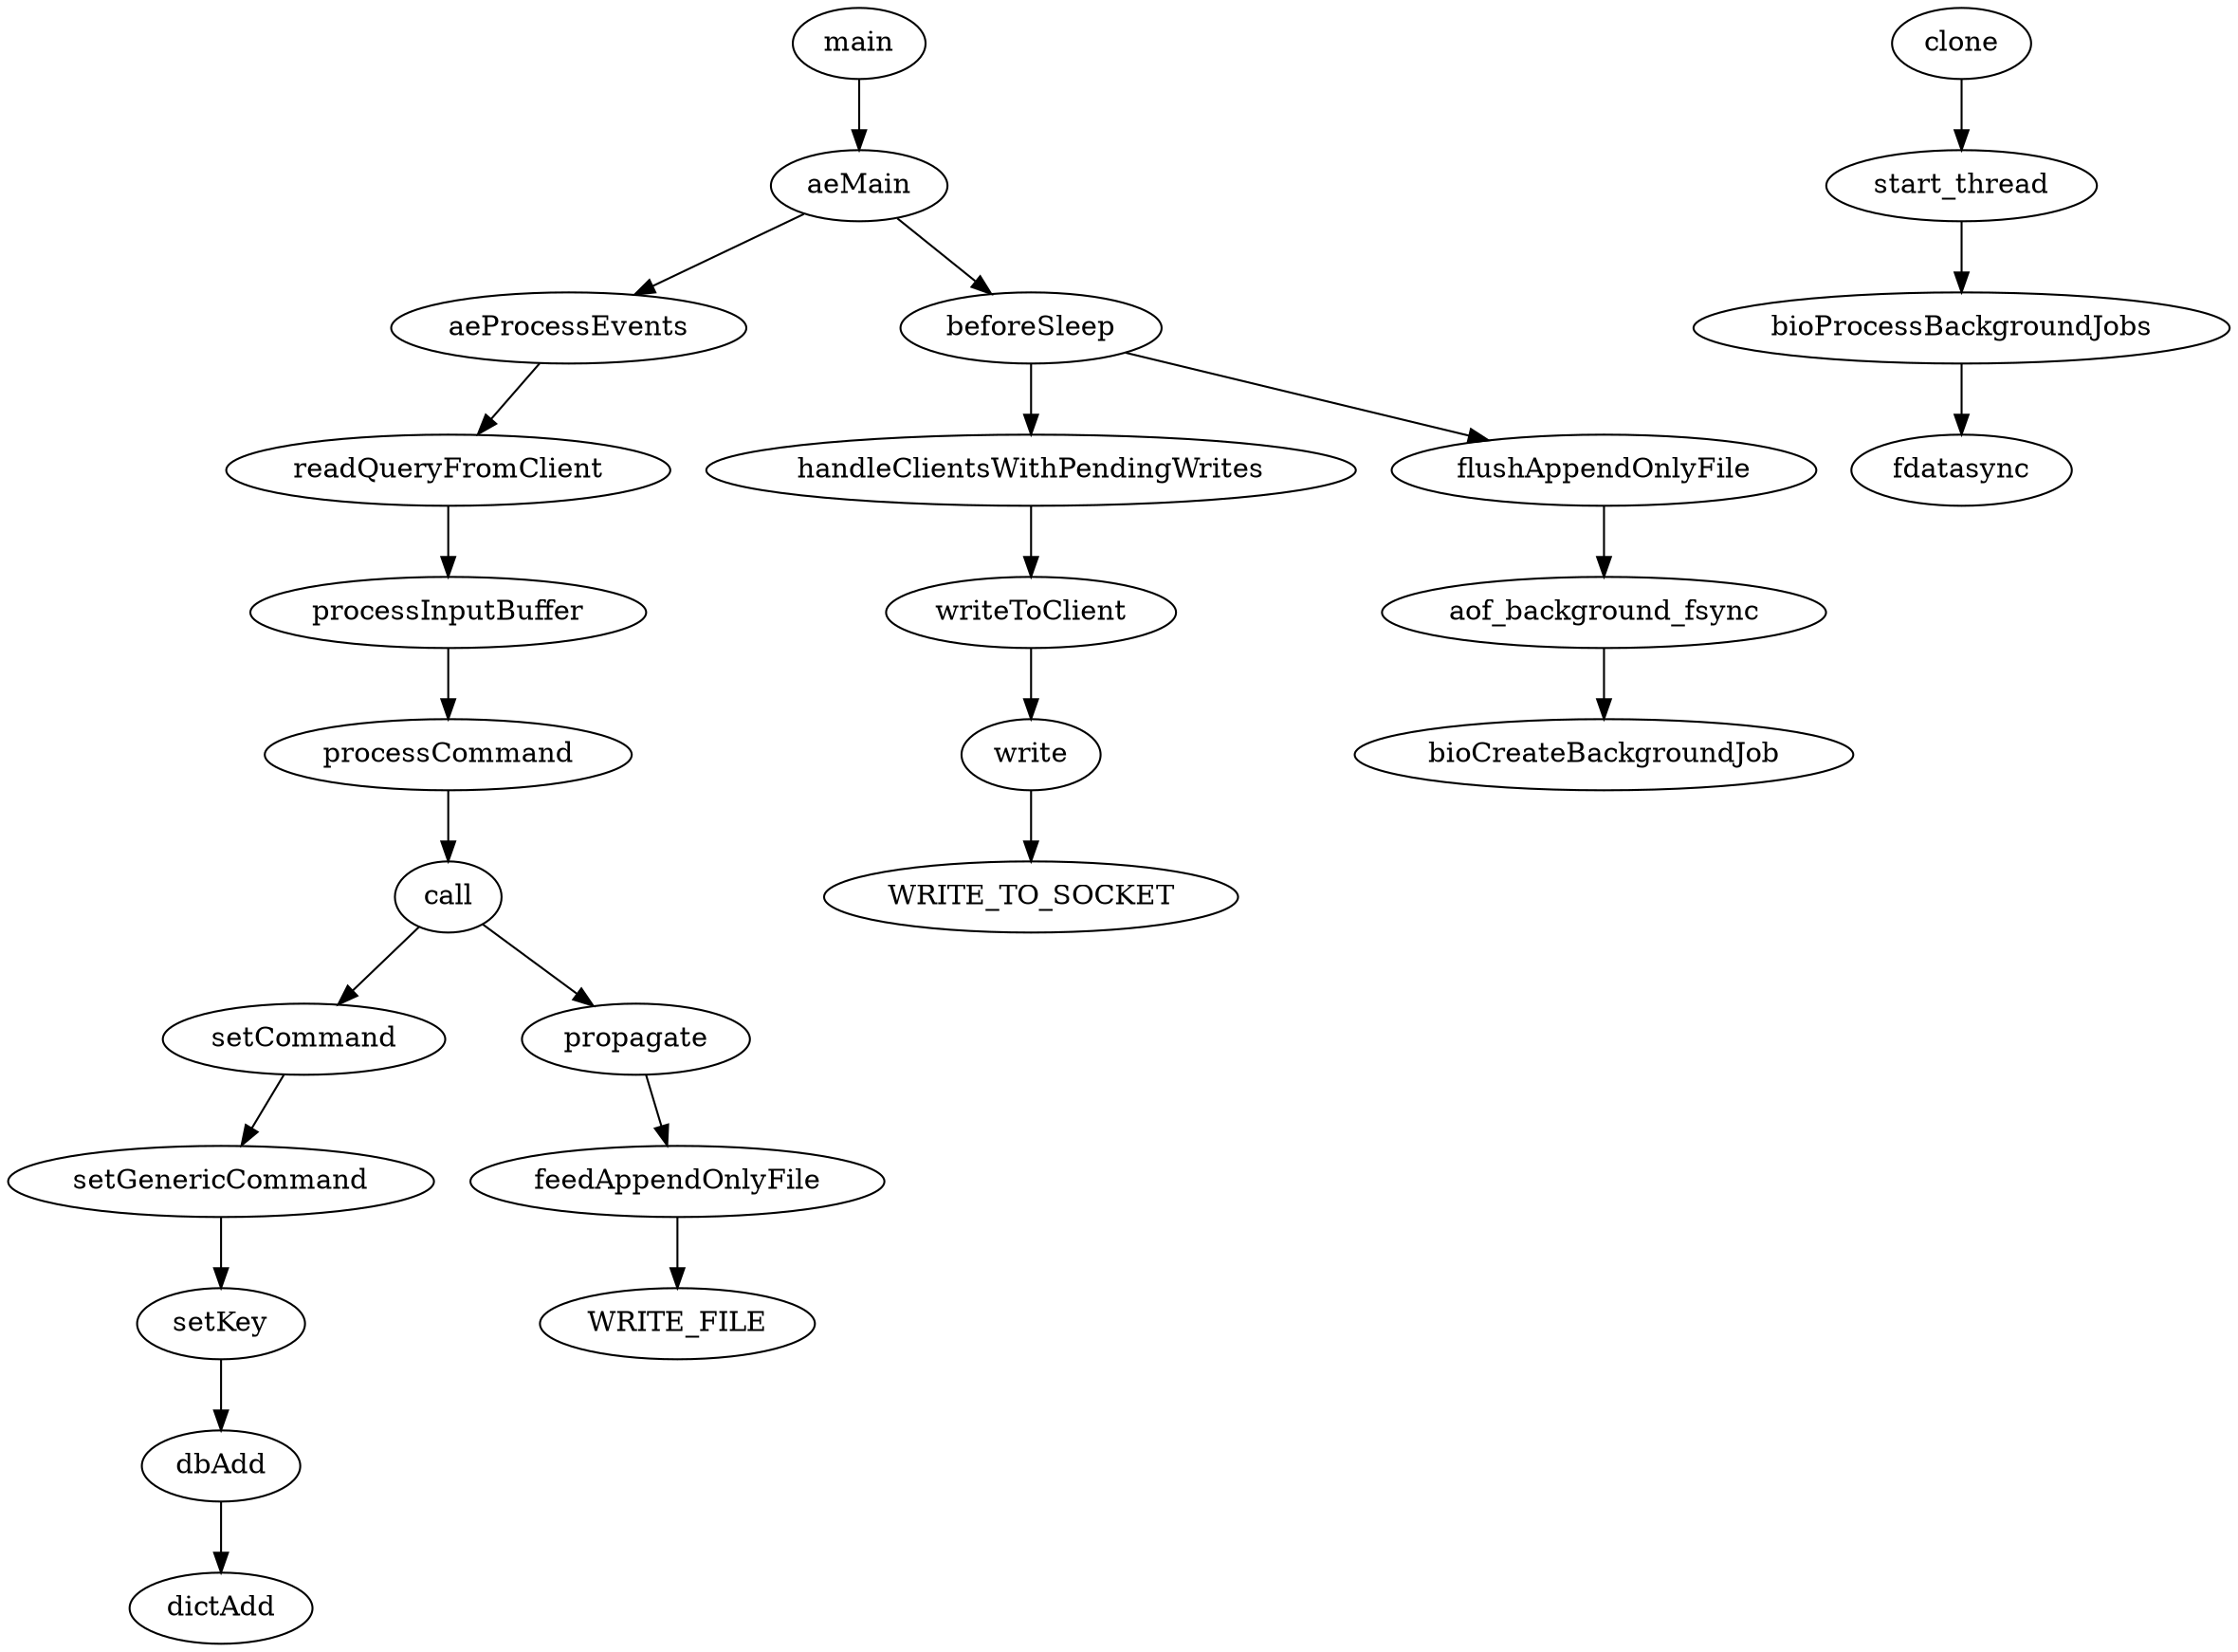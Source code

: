 strict digraph G {

main->aeMain->aeProcessEvents->readQueryFromClient->processInputBuffer->processCommand->call->setCommand->setGenericCommand->setKey->dbAdd->dictAdd
main->aeMain->beforeSleep->handleClientsWithPendingWrites->writeToClient->write->WRITE_TO_SOCKET
main->aeMain->beforeSleep->flushAppendOnlyFile->aof_background_fsync->bioCreateBackgroundJob
main->aeMain->aeProcessEvents->readQueryFromClient->processInputBuffer->processCommand->call->propagate->feedAppendOnlyFile->WRITE_FILE
clone->start_thread->bioProcessBackgroundJobs->fdatasync
}

